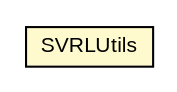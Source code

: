 #!/usr/local/bin/dot
#
# Class diagram 
# Generated by UMLGraph version 5.1 (http://www.umlgraph.org/)
#

digraph G {
	edge [fontname="arial",fontsize=10,labelfontname="arial",labelfontsize=10];
	node [fontname="arial",fontsize=10,shape=plaintext];
	nodesep=0.25;
	ranksep=0.5;
	// com.helger.schematron.svrl.SVRLUtils
	c11192 [label=<<table title="com.helger.schematron.svrl.SVRLUtils" border="0" cellborder="1" cellspacing="0" cellpadding="2" port="p" bgcolor="lemonChiffon" href="./SVRLUtils.html">
		<tr><td><table border="0" cellspacing="0" cellpadding="1">
<tr><td align="center" balign="center"> SVRLUtils </td></tr>
		</table></td></tr>
		</table>>, fontname="arial", fontcolor="black", fontsize=10.0];
}

